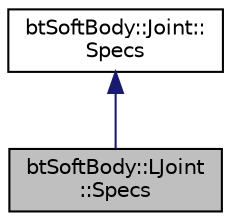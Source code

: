 digraph "btSoftBody::LJoint::Specs"
{
  edge [fontname="Helvetica",fontsize="10",labelfontname="Helvetica",labelfontsize="10"];
  node [fontname="Helvetica",fontsize="10",shape=record];
  Node1 [label="btSoftBody::LJoint\l::Specs",height=0.2,width=0.4,color="black", fillcolor="grey75", style="filled", fontcolor="black"];
  Node2 -> Node1 [dir="back",color="midnightblue",fontsize="10",style="solid",fontname="Helvetica"];
  Node2 [label="btSoftBody::Joint::\lSpecs",height=0.2,width=0.4,color="black", fillcolor="white", style="filled",URL="$structbt_soft_body_1_1_joint_1_1_specs.html"];
}
